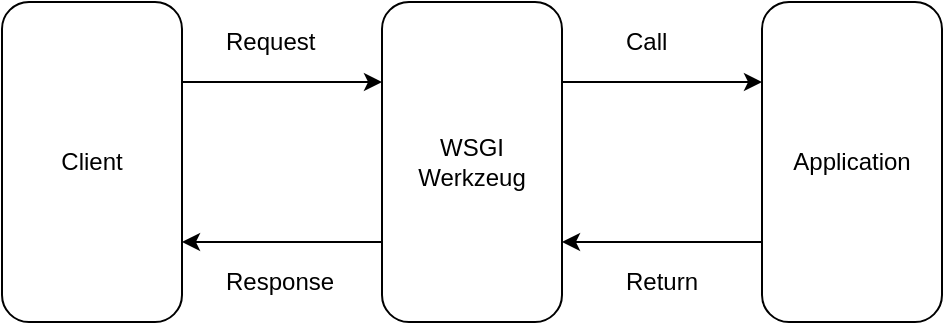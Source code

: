 <mxfile version="12.2.4"><diagram id="G6DDWoWNfUEJ267YdnZ8"><mxGraphModel dx="473" dy="499" grid="0" gridSize="10" guides="1" tooltips="1" connect="1" arrows="1" fold="1" page="1" pageScale="1" pageWidth="827" pageHeight="1169" math="0" shadow="0"><root><mxCell id="0"/><mxCell id="1" parent="0"/><mxCell id="6" style="edgeStyle=orthogonalEdgeStyle;rounded=0;orthogonalLoop=1;jettySize=auto;html=1;exitX=1;exitY=0.25;exitDx=0;exitDy=0;entryX=0;entryY=0.25;entryDx=0;entryDy=0;" edge="1" parent="1" source="2" target="4"><mxGeometry relative="1" as="geometry"/></mxCell><mxCell id="2" value="Client" style="rounded=1;whiteSpace=wrap;html=1;" vertex="1" parent="1"><mxGeometry x="110" y="150" width="90" height="160" as="geometry"/></mxCell><mxCell id="9" style="edgeStyle=orthogonalEdgeStyle;rounded=0;orthogonalLoop=1;jettySize=auto;html=1;exitX=0;exitY=0.75;exitDx=0;exitDy=0;entryX=1;entryY=0.75;entryDx=0;entryDy=0;" edge="1" parent="1" source="3" target="4"><mxGeometry relative="1" as="geometry"/></mxCell><mxCell id="3" value="Application" style="rounded=1;whiteSpace=wrap;html=1;" vertex="1" parent="1"><mxGeometry x="490" y="150" width="90" height="160" as="geometry"/></mxCell><mxCell id="7" style="edgeStyle=orthogonalEdgeStyle;rounded=0;orthogonalLoop=1;jettySize=auto;html=1;exitX=0;exitY=0.75;exitDx=0;exitDy=0;entryX=1;entryY=0.75;entryDx=0;entryDy=0;" edge="1" parent="1" source="4" target="2"><mxGeometry relative="1" as="geometry"/></mxCell><mxCell id="8" style="edgeStyle=orthogonalEdgeStyle;rounded=0;orthogonalLoop=1;jettySize=auto;html=1;exitX=1;exitY=0.25;exitDx=0;exitDy=0;entryX=0;entryY=0.25;entryDx=0;entryDy=0;" edge="1" parent="1" source="4" target="3"><mxGeometry relative="1" as="geometry"/></mxCell><mxCell id="4" value="WSGI&lt;br&gt;Werkzeug" style="rounded=1;whiteSpace=wrap;html=1;" vertex="1" parent="1"><mxGeometry x="300" y="150" width="90" height="160" as="geometry"/></mxCell><mxCell id="10" value="Request" style="text;html=1;resizable=0;points=[];autosize=1;align=left;verticalAlign=top;spacingTop=-4;" vertex="1" parent="1"><mxGeometry x="220" y="160" width="60" height="10" as="geometry"/></mxCell><mxCell id="11" value="Response" style="text;html=1;resizable=0;points=[];autosize=1;align=left;verticalAlign=top;spacingTop=-4;" vertex="1" parent="1"><mxGeometry x="220" y="280" width="70" height="10" as="geometry"/></mxCell><mxCell id="12" value="Call&lt;br&gt;" style="text;html=1;resizable=0;points=[];autosize=1;align=left;verticalAlign=top;spacingTop=-4;" vertex="1" parent="1"><mxGeometry x="420" y="160" width="40" height="10" as="geometry"/></mxCell><mxCell id="13" value="Return" style="text;html=1;resizable=0;points=[];autosize=1;align=left;verticalAlign=top;spacingTop=-4;" vertex="1" parent="1"><mxGeometry x="420" y="280" width="50" height="10" as="geometry"/></mxCell></root></mxGraphModel></diagram></mxfile>